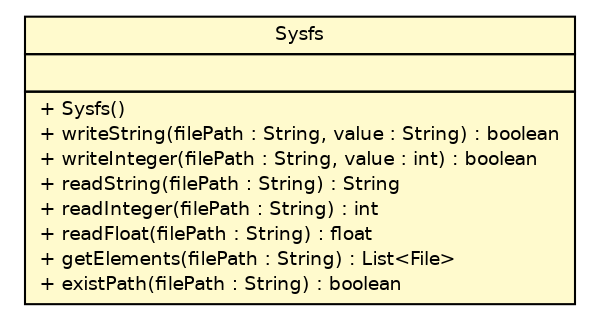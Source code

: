 #!/usr/local/bin/dot
#
# Class diagram 
# Generated by UMLGraph version R5_6-24-gf6e263 (http://www.umlgraph.org/)
#

digraph G {
	edge [fontname="Helvetica",fontsize=10,labelfontname="Helvetica",labelfontsize=10];
	node [fontname="Helvetica",fontsize=10,shape=plaintext];
	nodesep=0.25;
	ranksep=0.5;
	// ev3dev.utils.Sysfs
	c7438 [label=<<table title="ev3dev.utils.Sysfs" border="0" cellborder="1" cellspacing="0" cellpadding="2" port="p" bgcolor="lemonChiffon" href="./Sysfs.html">
		<tr><td><table border="0" cellspacing="0" cellpadding="1">
<tr><td align="center" balign="center"> Sysfs </td></tr>
		</table></td></tr>
		<tr><td><table border="0" cellspacing="0" cellpadding="1">
<tr><td align="left" balign="left">  </td></tr>
		</table></td></tr>
		<tr><td><table border="0" cellspacing="0" cellpadding="1">
<tr><td align="left" balign="left"> + Sysfs() </td></tr>
<tr><td align="left" balign="left"> + writeString(filePath : String, value : String) : boolean </td></tr>
<tr><td align="left" balign="left"> + writeInteger(filePath : String, value : int) : boolean </td></tr>
<tr><td align="left" balign="left"> + readString(filePath : String) : String </td></tr>
<tr><td align="left" balign="left"> + readInteger(filePath : String) : int </td></tr>
<tr><td align="left" balign="left"> + readFloat(filePath : String) : float </td></tr>
<tr><td align="left" balign="left"> + getElements(filePath : String) : List&lt;File&gt; </td></tr>
<tr><td align="left" balign="left"> + existPath(filePath : String) : boolean </td></tr>
		</table></td></tr>
		</table>>, URL="./Sysfs.html", fontname="Helvetica", fontcolor="black", fontsize=9.0];
}

